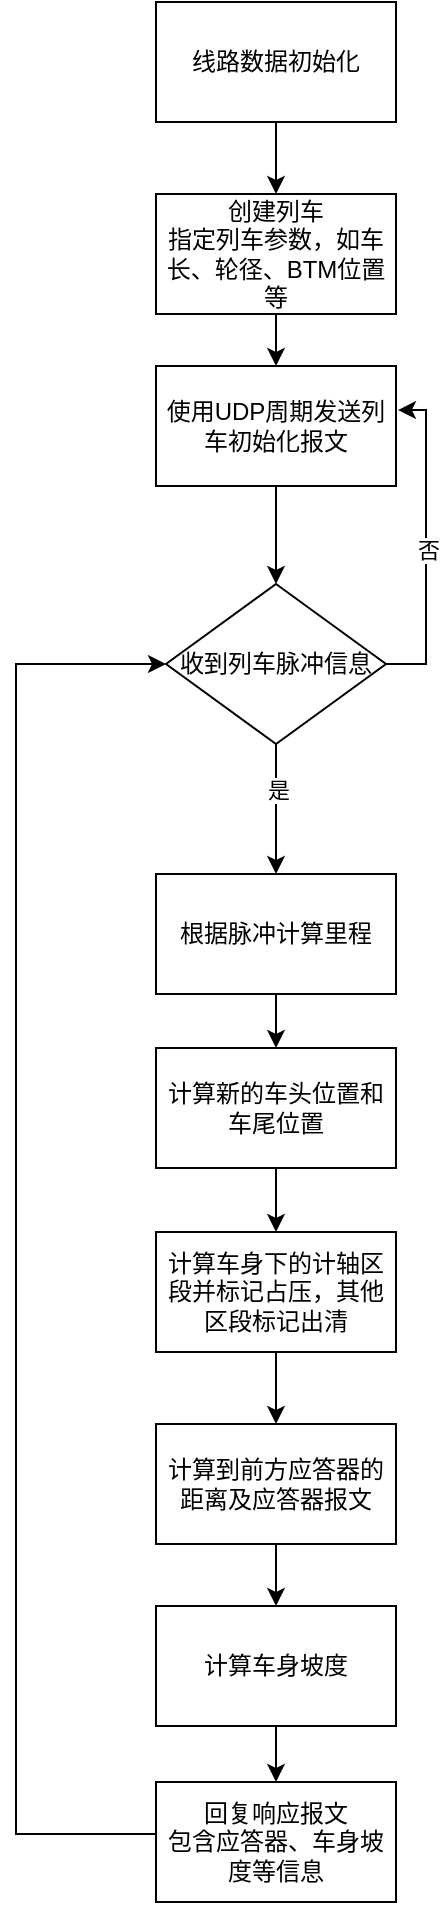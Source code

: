 <mxfile version="24.4.13" type="github">
  <diagram id="C5RBs43oDa-KdzZeNtuy" name="Page-1">
    <mxGraphModel dx="1666" dy="738" grid="1" gridSize="10" guides="1" tooltips="1" connect="1" arrows="1" fold="1" page="1" pageScale="1" pageWidth="827" pageHeight="1169" math="0" shadow="0">
      <root>
        <mxCell id="WIyWlLk6GJQsqaUBKTNV-0" />
        <mxCell id="WIyWlLk6GJQsqaUBKTNV-1" parent="WIyWlLk6GJQsqaUBKTNV-0" />
        <mxCell id="nk7zVUFKT3fN3DxJR3ND-2" value="" style="edgeStyle=orthogonalEdgeStyle;rounded=0;orthogonalLoop=1;jettySize=auto;html=1;" edge="1" parent="WIyWlLk6GJQsqaUBKTNV-1" source="nk7zVUFKT3fN3DxJR3ND-0" target="nk7zVUFKT3fN3DxJR3ND-1">
          <mxGeometry relative="1" as="geometry" />
        </mxCell>
        <mxCell id="nk7zVUFKT3fN3DxJR3ND-0" value="线路数据初始化" style="rounded=0;whiteSpace=wrap;html=1;" vertex="1" parent="WIyWlLk6GJQsqaUBKTNV-1">
          <mxGeometry x="160" y="84" width="120" height="60" as="geometry" />
        </mxCell>
        <mxCell id="nk7zVUFKT3fN3DxJR3ND-4" value="" style="edgeStyle=orthogonalEdgeStyle;rounded=0;orthogonalLoop=1;jettySize=auto;html=1;" edge="1" parent="WIyWlLk6GJQsqaUBKTNV-1" source="nk7zVUFKT3fN3DxJR3ND-1" target="nk7zVUFKT3fN3DxJR3ND-3">
          <mxGeometry relative="1" as="geometry" />
        </mxCell>
        <mxCell id="nk7zVUFKT3fN3DxJR3ND-1" value="创建列车&lt;div&gt;指定列车参数，如车长、轮径、BTM位置等&lt;/div&gt;" style="rounded=0;whiteSpace=wrap;html=1;" vertex="1" parent="WIyWlLk6GJQsqaUBKTNV-1">
          <mxGeometry x="160" y="180" width="120" height="60" as="geometry" />
        </mxCell>
        <mxCell id="nk7zVUFKT3fN3DxJR3ND-6" value="" style="edgeStyle=orthogonalEdgeStyle;rounded=0;orthogonalLoop=1;jettySize=auto;html=1;" edge="1" parent="WIyWlLk6GJQsqaUBKTNV-1" source="nk7zVUFKT3fN3DxJR3ND-3" target="nk7zVUFKT3fN3DxJR3ND-5">
          <mxGeometry relative="1" as="geometry" />
        </mxCell>
        <mxCell id="nk7zVUFKT3fN3DxJR3ND-3" value="使用UDP周期发送列车初始化报文" style="whiteSpace=wrap;html=1;rounded=0;" vertex="1" parent="WIyWlLk6GJQsqaUBKTNV-1">
          <mxGeometry x="160" y="266" width="120" height="60" as="geometry" />
        </mxCell>
        <mxCell id="nk7zVUFKT3fN3DxJR3ND-8" value="" style="edgeStyle=orthogonalEdgeStyle;rounded=0;orthogonalLoop=1;jettySize=auto;html=1;" edge="1" parent="WIyWlLk6GJQsqaUBKTNV-1" source="nk7zVUFKT3fN3DxJR3ND-5" target="nk7zVUFKT3fN3DxJR3ND-7">
          <mxGeometry relative="1" as="geometry" />
        </mxCell>
        <mxCell id="nk7zVUFKT3fN3DxJR3ND-11" value="是" style="edgeLabel;html=1;align=center;verticalAlign=middle;resizable=0;points=[];" vertex="1" connectable="0" parent="nk7zVUFKT3fN3DxJR3ND-8">
          <mxGeometry x="-0.289" y="1" relative="1" as="geometry">
            <mxPoint as="offset" />
          </mxGeometry>
        </mxCell>
        <mxCell id="nk7zVUFKT3fN3DxJR3ND-5" value="收到列车脉冲信息" style="rhombus;whiteSpace=wrap;html=1;rounded=0;" vertex="1" parent="WIyWlLk6GJQsqaUBKTNV-1">
          <mxGeometry x="165" y="375" width="110" height="80" as="geometry" />
        </mxCell>
        <mxCell id="nk7zVUFKT3fN3DxJR3ND-13" value="" style="edgeStyle=orthogonalEdgeStyle;rounded=0;orthogonalLoop=1;jettySize=auto;html=1;" edge="1" parent="WIyWlLk6GJQsqaUBKTNV-1" source="nk7zVUFKT3fN3DxJR3ND-7" target="nk7zVUFKT3fN3DxJR3ND-12">
          <mxGeometry relative="1" as="geometry" />
        </mxCell>
        <mxCell id="nk7zVUFKT3fN3DxJR3ND-7" value="根据脉冲计算里程" style="whiteSpace=wrap;html=1;rounded=0;" vertex="1" parent="WIyWlLk6GJQsqaUBKTNV-1">
          <mxGeometry x="160" y="520" width="120" height="60" as="geometry" />
        </mxCell>
        <mxCell id="nk7zVUFKT3fN3DxJR3ND-15" value="" style="edgeStyle=orthogonalEdgeStyle;rounded=0;orthogonalLoop=1;jettySize=auto;html=1;" edge="1" parent="WIyWlLk6GJQsqaUBKTNV-1" source="nk7zVUFKT3fN3DxJR3ND-12" target="nk7zVUFKT3fN3DxJR3ND-14">
          <mxGeometry relative="1" as="geometry" />
        </mxCell>
        <mxCell id="nk7zVUFKT3fN3DxJR3ND-12" value="计算新的车头位置和车尾位置" style="whiteSpace=wrap;html=1;rounded=0;" vertex="1" parent="WIyWlLk6GJQsqaUBKTNV-1">
          <mxGeometry x="160" y="607" width="120" height="60" as="geometry" />
        </mxCell>
        <mxCell id="nk7zVUFKT3fN3DxJR3ND-17" value="" style="edgeStyle=orthogonalEdgeStyle;rounded=0;orthogonalLoop=1;jettySize=auto;html=1;" edge="1" parent="WIyWlLk6GJQsqaUBKTNV-1" source="nk7zVUFKT3fN3DxJR3ND-14" target="nk7zVUFKT3fN3DxJR3ND-16">
          <mxGeometry relative="1" as="geometry" />
        </mxCell>
        <mxCell id="nk7zVUFKT3fN3DxJR3ND-14" value="计算车身下的计轴区段并标记占压，其他区段标记出清" style="whiteSpace=wrap;html=1;rounded=0;" vertex="1" parent="WIyWlLk6GJQsqaUBKTNV-1">
          <mxGeometry x="160" y="699" width="120" height="60" as="geometry" />
        </mxCell>
        <mxCell id="nk7zVUFKT3fN3DxJR3ND-19" value="" style="edgeStyle=orthogonalEdgeStyle;rounded=0;orthogonalLoop=1;jettySize=auto;html=1;" edge="1" parent="WIyWlLk6GJQsqaUBKTNV-1" source="nk7zVUFKT3fN3DxJR3ND-16" target="nk7zVUFKT3fN3DxJR3ND-18">
          <mxGeometry relative="1" as="geometry" />
        </mxCell>
        <mxCell id="nk7zVUFKT3fN3DxJR3ND-16" value="计算到前方应答器的距离及应答器报文" style="whiteSpace=wrap;html=1;rounded=0;" vertex="1" parent="WIyWlLk6GJQsqaUBKTNV-1">
          <mxGeometry x="160" y="795" width="120" height="60" as="geometry" />
        </mxCell>
        <mxCell id="nk7zVUFKT3fN3DxJR3ND-21" value="" style="edgeStyle=orthogonalEdgeStyle;rounded=0;orthogonalLoop=1;jettySize=auto;html=1;" edge="1" parent="WIyWlLk6GJQsqaUBKTNV-1" source="nk7zVUFKT3fN3DxJR3ND-18" target="nk7zVUFKT3fN3DxJR3ND-20">
          <mxGeometry relative="1" as="geometry" />
        </mxCell>
        <mxCell id="nk7zVUFKT3fN3DxJR3ND-18" value="计算车身坡度" style="whiteSpace=wrap;html=1;rounded=0;" vertex="1" parent="WIyWlLk6GJQsqaUBKTNV-1">
          <mxGeometry x="160" y="886" width="120" height="60" as="geometry" />
        </mxCell>
        <mxCell id="nk7zVUFKT3fN3DxJR3ND-22" style="edgeStyle=orthogonalEdgeStyle;rounded=0;orthogonalLoop=1;jettySize=auto;html=1;entryX=0;entryY=0.5;entryDx=0;entryDy=0;exitX=0;exitY=0.5;exitDx=0;exitDy=0;" edge="1" parent="WIyWlLk6GJQsqaUBKTNV-1" source="nk7zVUFKT3fN3DxJR3ND-20" target="nk7zVUFKT3fN3DxJR3ND-5">
          <mxGeometry relative="1" as="geometry">
            <Array as="points">
              <mxPoint x="160" y="1000" />
              <mxPoint x="90" y="1000" />
              <mxPoint x="90" y="415" />
            </Array>
          </mxGeometry>
        </mxCell>
        <mxCell id="nk7zVUFKT3fN3DxJR3ND-20" value="回复响应报文&lt;div&gt;包含应答器、车身坡度等信息&lt;/div&gt;" style="whiteSpace=wrap;html=1;rounded=0;" vertex="1" parent="WIyWlLk6GJQsqaUBKTNV-1">
          <mxGeometry x="160" y="974" width="120" height="60" as="geometry" />
        </mxCell>
        <mxCell id="nk7zVUFKT3fN3DxJR3ND-23" style="edgeStyle=orthogonalEdgeStyle;rounded=0;orthogonalLoop=1;jettySize=auto;html=1;entryX=1.008;entryY=0.367;entryDx=0;entryDy=0;entryPerimeter=0;exitX=1;exitY=0.5;exitDx=0;exitDy=0;" edge="1" parent="WIyWlLk6GJQsqaUBKTNV-1" source="nk7zVUFKT3fN3DxJR3ND-5" target="nk7zVUFKT3fN3DxJR3ND-3">
          <mxGeometry relative="1" as="geometry" />
        </mxCell>
        <mxCell id="nk7zVUFKT3fN3DxJR3ND-24" value="否" style="edgeLabel;html=1;align=center;verticalAlign=middle;resizable=0;points=[];" vertex="1" connectable="0" parent="nk7zVUFKT3fN3DxJR3ND-23">
          <mxGeometry x="-0.044" y="-1" relative="1" as="geometry">
            <mxPoint as="offset" />
          </mxGeometry>
        </mxCell>
      </root>
    </mxGraphModel>
  </diagram>
</mxfile>
